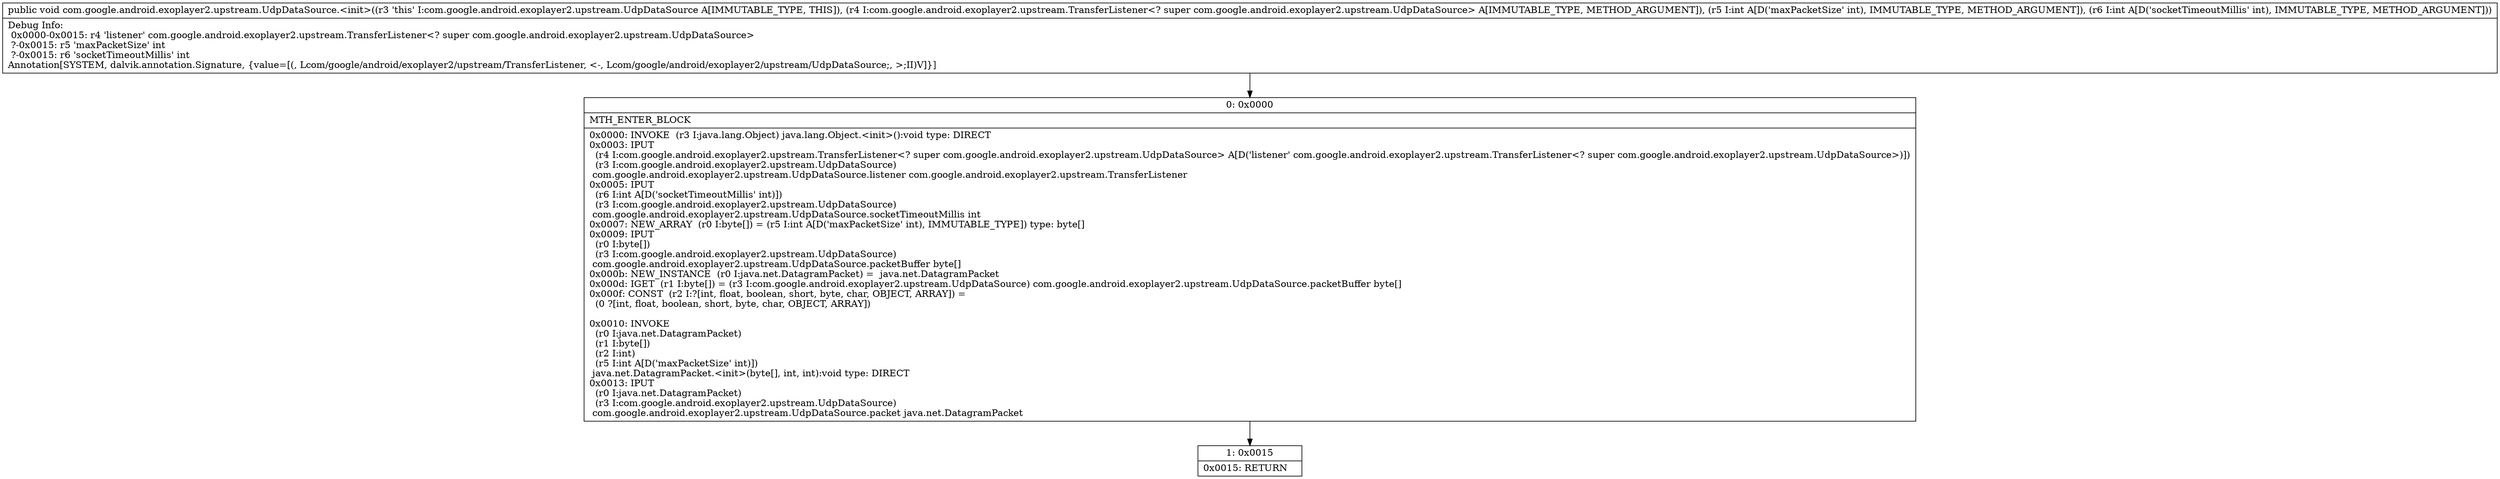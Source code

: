 digraph "CFG forcom.google.android.exoplayer2.upstream.UdpDataSource.\<init\>(Lcom\/google\/android\/exoplayer2\/upstream\/TransferListener;II)V" {
Node_0 [shape=record,label="{0\:\ 0x0000|MTH_ENTER_BLOCK\l|0x0000: INVOKE  (r3 I:java.lang.Object) java.lang.Object.\<init\>():void type: DIRECT \l0x0003: IPUT  \l  (r4 I:com.google.android.exoplayer2.upstream.TransferListener\<? super com.google.android.exoplayer2.upstream.UdpDataSource\> A[D('listener' com.google.android.exoplayer2.upstream.TransferListener\<? super com.google.android.exoplayer2.upstream.UdpDataSource\>)])\l  (r3 I:com.google.android.exoplayer2.upstream.UdpDataSource)\l com.google.android.exoplayer2.upstream.UdpDataSource.listener com.google.android.exoplayer2.upstream.TransferListener \l0x0005: IPUT  \l  (r6 I:int A[D('socketTimeoutMillis' int)])\l  (r3 I:com.google.android.exoplayer2.upstream.UdpDataSource)\l com.google.android.exoplayer2.upstream.UdpDataSource.socketTimeoutMillis int \l0x0007: NEW_ARRAY  (r0 I:byte[]) = (r5 I:int A[D('maxPacketSize' int), IMMUTABLE_TYPE]) type: byte[] \l0x0009: IPUT  \l  (r0 I:byte[])\l  (r3 I:com.google.android.exoplayer2.upstream.UdpDataSource)\l com.google.android.exoplayer2.upstream.UdpDataSource.packetBuffer byte[] \l0x000b: NEW_INSTANCE  (r0 I:java.net.DatagramPacket) =  java.net.DatagramPacket \l0x000d: IGET  (r1 I:byte[]) = (r3 I:com.google.android.exoplayer2.upstream.UdpDataSource) com.google.android.exoplayer2.upstream.UdpDataSource.packetBuffer byte[] \l0x000f: CONST  (r2 I:?[int, float, boolean, short, byte, char, OBJECT, ARRAY]) = \l  (0 ?[int, float, boolean, short, byte, char, OBJECT, ARRAY])\l \l0x0010: INVOKE  \l  (r0 I:java.net.DatagramPacket)\l  (r1 I:byte[])\l  (r2 I:int)\l  (r5 I:int A[D('maxPacketSize' int)])\l java.net.DatagramPacket.\<init\>(byte[], int, int):void type: DIRECT \l0x0013: IPUT  \l  (r0 I:java.net.DatagramPacket)\l  (r3 I:com.google.android.exoplayer2.upstream.UdpDataSource)\l com.google.android.exoplayer2.upstream.UdpDataSource.packet java.net.DatagramPacket \l}"];
Node_1 [shape=record,label="{1\:\ 0x0015|0x0015: RETURN   \l}"];
MethodNode[shape=record,label="{public void com.google.android.exoplayer2.upstream.UdpDataSource.\<init\>((r3 'this' I:com.google.android.exoplayer2.upstream.UdpDataSource A[IMMUTABLE_TYPE, THIS]), (r4 I:com.google.android.exoplayer2.upstream.TransferListener\<? super com.google.android.exoplayer2.upstream.UdpDataSource\> A[IMMUTABLE_TYPE, METHOD_ARGUMENT]), (r5 I:int A[D('maxPacketSize' int), IMMUTABLE_TYPE, METHOD_ARGUMENT]), (r6 I:int A[D('socketTimeoutMillis' int), IMMUTABLE_TYPE, METHOD_ARGUMENT]))  | Debug Info:\l  0x0000\-0x0015: r4 'listener' com.google.android.exoplayer2.upstream.TransferListener\<? super com.google.android.exoplayer2.upstream.UdpDataSource\>\l  ?\-0x0015: r5 'maxPacketSize' int\l  ?\-0x0015: r6 'socketTimeoutMillis' int\lAnnotation[SYSTEM, dalvik.annotation.Signature, \{value=[(, Lcom\/google\/android\/exoplayer2\/upstream\/TransferListener, \<\-, Lcom\/google\/android\/exoplayer2\/upstream\/UdpDataSource;, \>;II)V]\}]\l}"];
MethodNode -> Node_0;
Node_0 -> Node_1;
}

